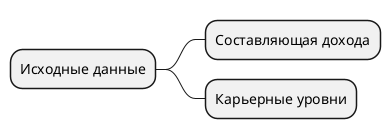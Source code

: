 @startmindmap
* Исходные данные
** Составляющая дохода
** Карьерные уровни

/'*** Linux Mint
*** Kubuntu
*** Lubuntu
*** KDE Neon
** LMDE
** SolydXK
** SteamOS
** Raspbian with a very long name
*** <s>Raspmbc</s> => OSMC
*** <s>Raspyfi</s> => Volumio'/
@endmindmap


@startwbs
* Составляющая дохода
** Карьерные уровни
*** Коэффициенты выплаты по уровням
**** Расчет плана
***** Общий план по категорям
****** Уровни выполнения плана
******* Автоматический
******** Условия расчета
******* Индивидуальный
******** Индивидуальный план
******** Условия расчета

@endwbs